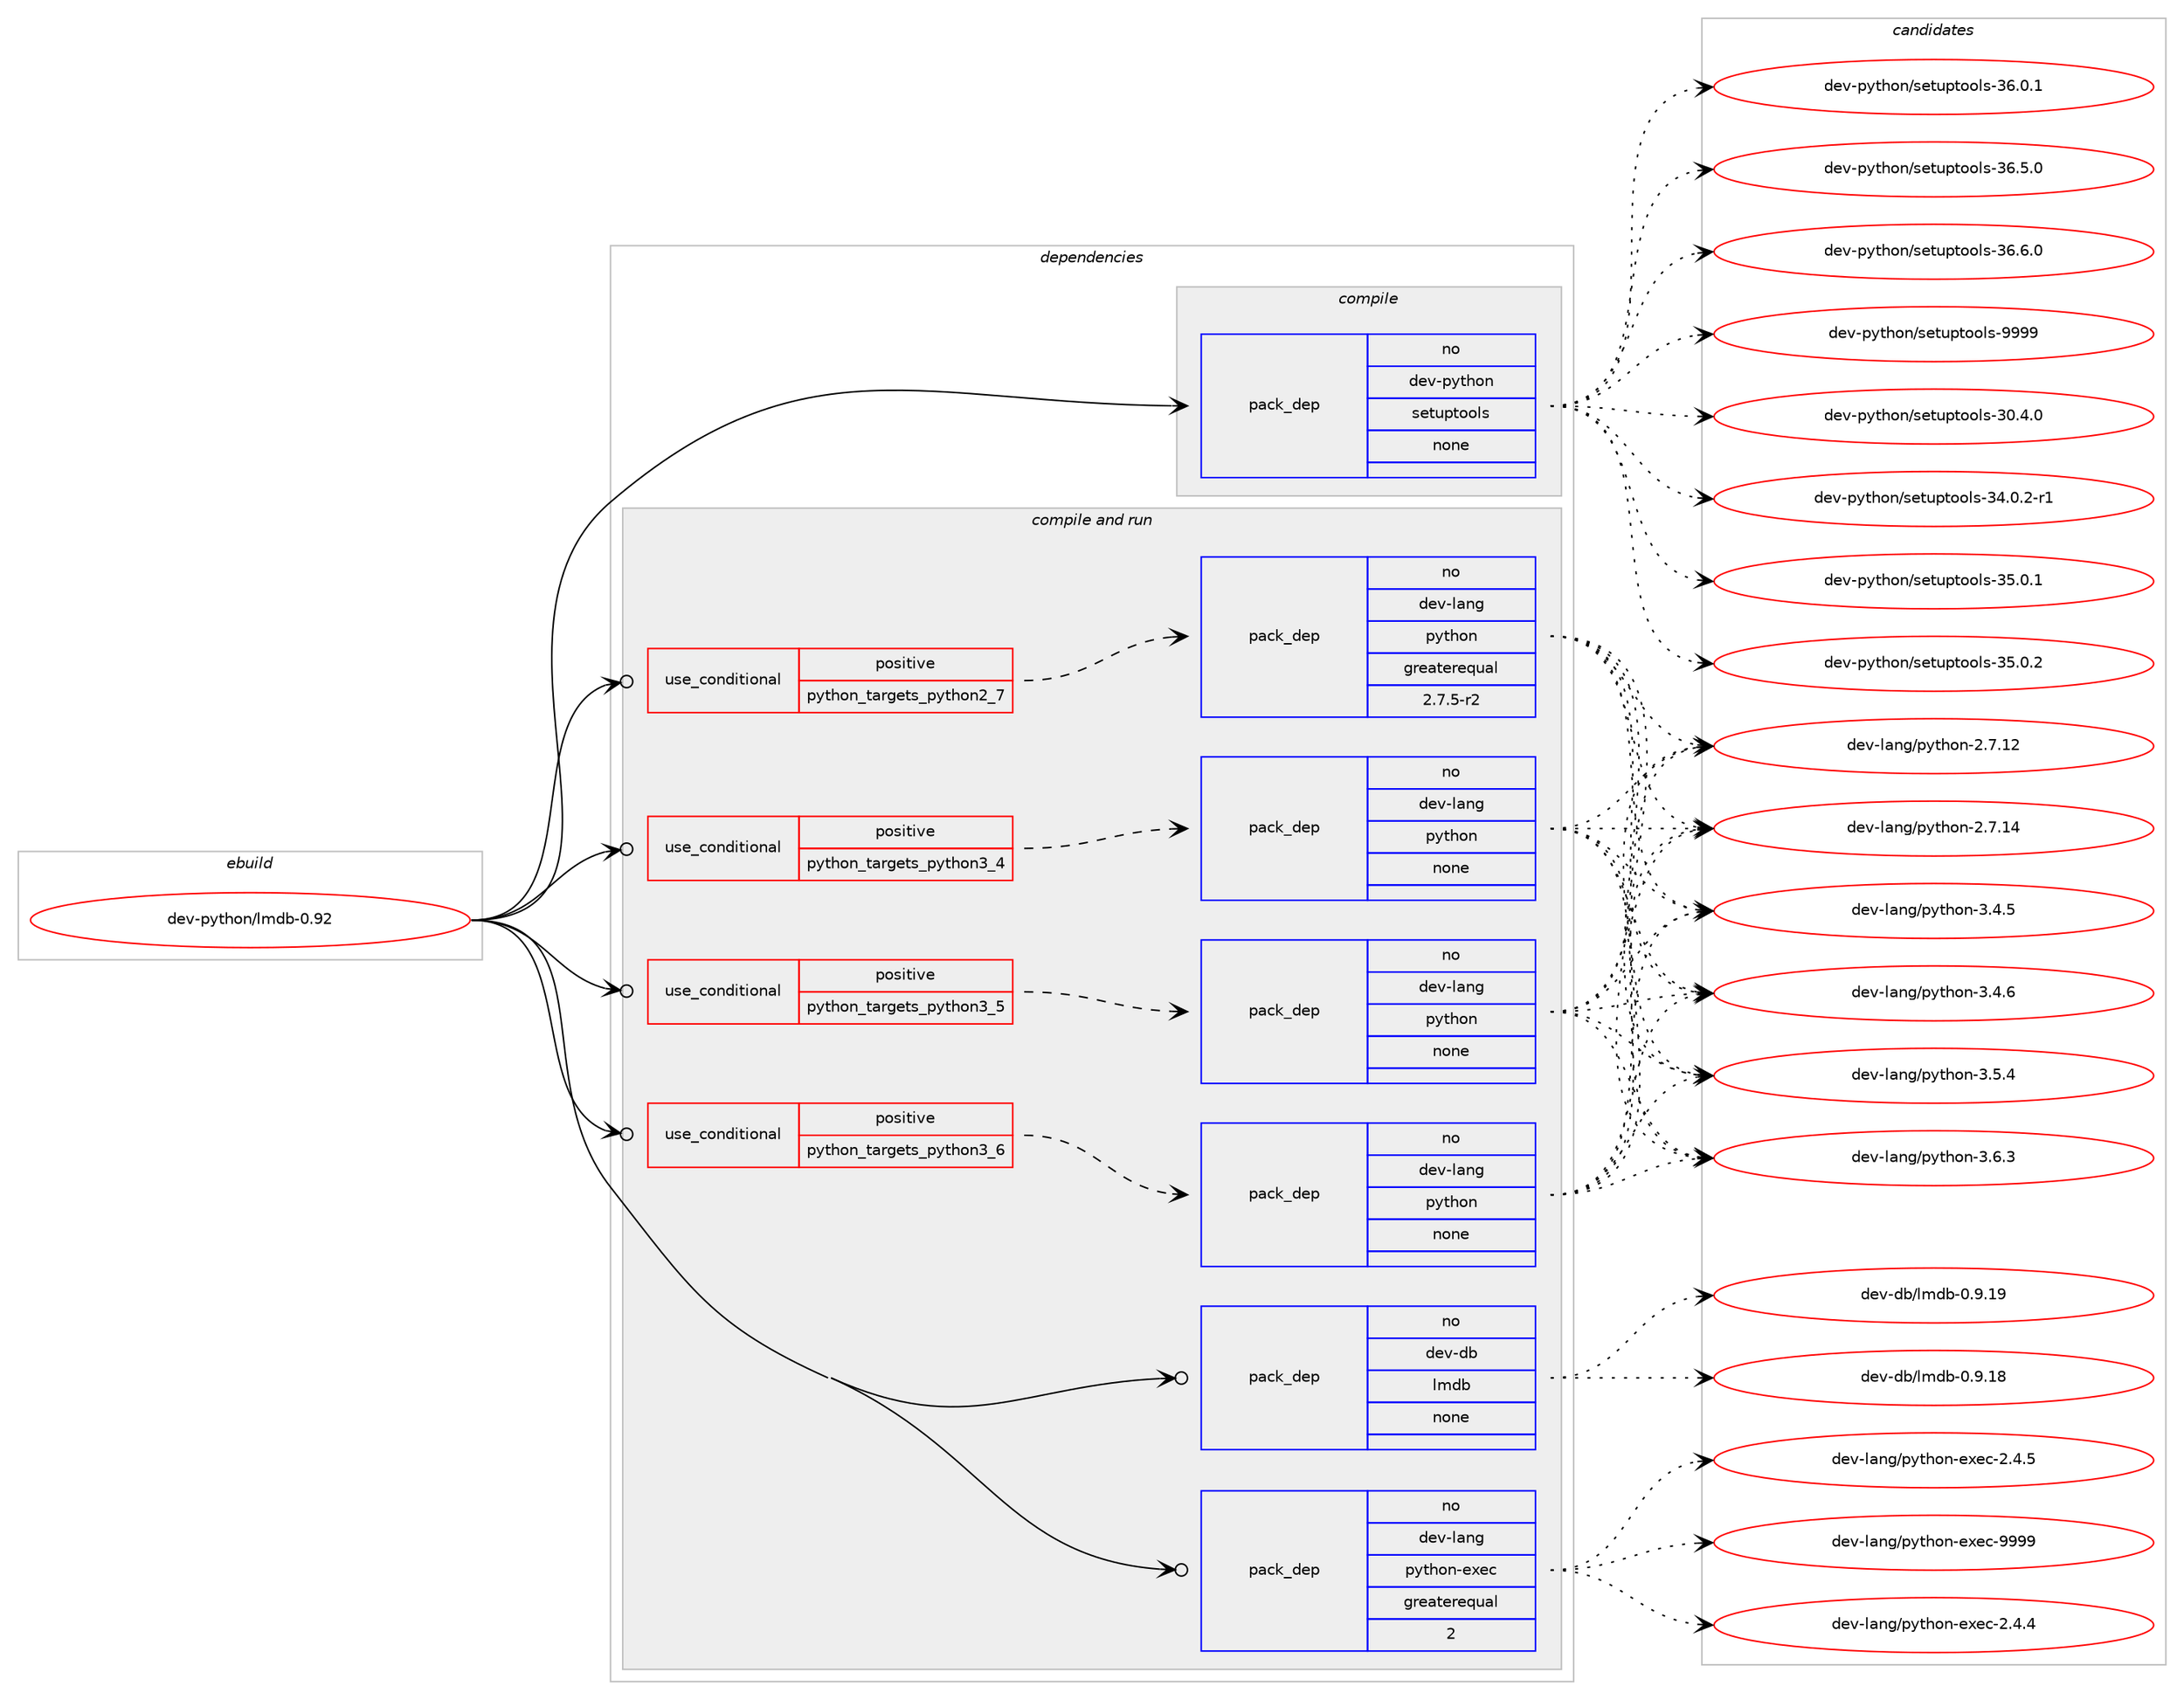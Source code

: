 digraph prolog {

# *************
# Graph options
# *************

newrank=true;
concentrate=true;
compound=true;
graph [rankdir=LR,fontname=Helvetica,fontsize=10,ranksep=1.5];#, ranksep=2.5, nodesep=0.2];
edge  [arrowhead=vee];
node  [fontname=Helvetica,fontsize=10];

# **********
# The ebuild
# **********

subgraph cluster_leftcol {
color=gray;
rank=same;
label=<<i>ebuild</i>>;
id [label="dev-python/lmdb-0.92", color=red, width=4, href="../dev-python/lmdb-0.92.svg"];
}

# ****************
# The dependencies
# ****************

subgraph cluster_midcol {
color=gray;
label=<<i>dependencies</i>>;
subgraph cluster_compile {
fillcolor="#eeeeee";
style=filled;
label=<<i>compile</i>>;
subgraph pack125876 {
dependency164754 [label=<<TABLE BORDER="0" CELLBORDER="1" CELLSPACING="0" CELLPADDING="4" WIDTH="220"><TR><TD ROWSPAN="6" CELLPADDING="30">pack_dep</TD></TR><TR><TD WIDTH="110">no</TD></TR><TR><TD>dev-python</TD></TR><TR><TD>setuptools</TD></TR><TR><TD>none</TD></TR><TR><TD></TD></TR></TABLE>>, shape=none, color=blue];
}
id:e -> dependency164754:w [weight=20,style="solid",arrowhead="vee"];
}
subgraph cluster_compileandrun {
fillcolor="#eeeeee";
style=filled;
label=<<i>compile and run</i>>;
subgraph cond35025 {
dependency164755 [label=<<TABLE BORDER="0" CELLBORDER="1" CELLSPACING="0" CELLPADDING="4"><TR><TD ROWSPAN="3" CELLPADDING="10">use_conditional</TD></TR><TR><TD>positive</TD></TR><TR><TD>python_targets_python2_7</TD></TR></TABLE>>, shape=none, color=red];
subgraph pack125877 {
dependency164756 [label=<<TABLE BORDER="0" CELLBORDER="1" CELLSPACING="0" CELLPADDING="4" WIDTH="220"><TR><TD ROWSPAN="6" CELLPADDING="30">pack_dep</TD></TR><TR><TD WIDTH="110">no</TD></TR><TR><TD>dev-lang</TD></TR><TR><TD>python</TD></TR><TR><TD>greaterequal</TD></TR><TR><TD>2.7.5-r2</TD></TR></TABLE>>, shape=none, color=blue];
}
dependency164755:e -> dependency164756:w [weight=20,style="dashed",arrowhead="vee"];
}
id:e -> dependency164755:w [weight=20,style="solid",arrowhead="odotvee"];
subgraph cond35026 {
dependency164757 [label=<<TABLE BORDER="0" CELLBORDER="1" CELLSPACING="0" CELLPADDING="4"><TR><TD ROWSPAN="3" CELLPADDING="10">use_conditional</TD></TR><TR><TD>positive</TD></TR><TR><TD>python_targets_python3_4</TD></TR></TABLE>>, shape=none, color=red];
subgraph pack125878 {
dependency164758 [label=<<TABLE BORDER="0" CELLBORDER="1" CELLSPACING="0" CELLPADDING="4" WIDTH="220"><TR><TD ROWSPAN="6" CELLPADDING="30">pack_dep</TD></TR><TR><TD WIDTH="110">no</TD></TR><TR><TD>dev-lang</TD></TR><TR><TD>python</TD></TR><TR><TD>none</TD></TR><TR><TD></TD></TR></TABLE>>, shape=none, color=blue];
}
dependency164757:e -> dependency164758:w [weight=20,style="dashed",arrowhead="vee"];
}
id:e -> dependency164757:w [weight=20,style="solid",arrowhead="odotvee"];
subgraph cond35027 {
dependency164759 [label=<<TABLE BORDER="0" CELLBORDER="1" CELLSPACING="0" CELLPADDING="4"><TR><TD ROWSPAN="3" CELLPADDING="10">use_conditional</TD></TR><TR><TD>positive</TD></TR><TR><TD>python_targets_python3_5</TD></TR></TABLE>>, shape=none, color=red];
subgraph pack125879 {
dependency164760 [label=<<TABLE BORDER="0" CELLBORDER="1" CELLSPACING="0" CELLPADDING="4" WIDTH="220"><TR><TD ROWSPAN="6" CELLPADDING="30">pack_dep</TD></TR><TR><TD WIDTH="110">no</TD></TR><TR><TD>dev-lang</TD></TR><TR><TD>python</TD></TR><TR><TD>none</TD></TR><TR><TD></TD></TR></TABLE>>, shape=none, color=blue];
}
dependency164759:e -> dependency164760:w [weight=20,style="dashed",arrowhead="vee"];
}
id:e -> dependency164759:w [weight=20,style="solid",arrowhead="odotvee"];
subgraph cond35028 {
dependency164761 [label=<<TABLE BORDER="0" CELLBORDER="1" CELLSPACING="0" CELLPADDING="4"><TR><TD ROWSPAN="3" CELLPADDING="10">use_conditional</TD></TR><TR><TD>positive</TD></TR><TR><TD>python_targets_python3_6</TD></TR></TABLE>>, shape=none, color=red];
subgraph pack125880 {
dependency164762 [label=<<TABLE BORDER="0" CELLBORDER="1" CELLSPACING="0" CELLPADDING="4" WIDTH="220"><TR><TD ROWSPAN="6" CELLPADDING="30">pack_dep</TD></TR><TR><TD WIDTH="110">no</TD></TR><TR><TD>dev-lang</TD></TR><TR><TD>python</TD></TR><TR><TD>none</TD></TR><TR><TD></TD></TR></TABLE>>, shape=none, color=blue];
}
dependency164761:e -> dependency164762:w [weight=20,style="dashed",arrowhead="vee"];
}
id:e -> dependency164761:w [weight=20,style="solid",arrowhead="odotvee"];
subgraph pack125881 {
dependency164763 [label=<<TABLE BORDER="0" CELLBORDER="1" CELLSPACING="0" CELLPADDING="4" WIDTH="220"><TR><TD ROWSPAN="6" CELLPADDING="30">pack_dep</TD></TR><TR><TD WIDTH="110">no</TD></TR><TR><TD>dev-db</TD></TR><TR><TD>lmdb</TD></TR><TR><TD>none</TD></TR><TR><TD></TD></TR></TABLE>>, shape=none, color=blue];
}
id:e -> dependency164763:w [weight=20,style="solid",arrowhead="odotvee"];
subgraph pack125882 {
dependency164764 [label=<<TABLE BORDER="0" CELLBORDER="1" CELLSPACING="0" CELLPADDING="4" WIDTH="220"><TR><TD ROWSPAN="6" CELLPADDING="30">pack_dep</TD></TR><TR><TD WIDTH="110">no</TD></TR><TR><TD>dev-lang</TD></TR><TR><TD>python-exec</TD></TR><TR><TD>greaterequal</TD></TR><TR><TD>2</TD></TR></TABLE>>, shape=none, color=blue];
}
id:e -> dependency164764:w [weight=20,style="solid",arrowhead="odotvee"];
}
subgraph cluster_run {
fillcolor="#eeeeee";
style=filled;
label=<<i>run</i>>;
}
}

# **************
# The candidates
# **************

subgraph cluster_choices {
rank=same;
color=gray;
label=<<i>candidates</i>>;

subgraph choice125876 {
color=black;
nodesep=1;
choice100101118451121211161041111104711510111611711211611111110811545514846524648 [label="dev-python/setuptools-30.4.0", color=red, width=4,href="../dev-python/setuptools-30.4.0.svg"];
choice1001011184511212111610411111047115101116117112116111111108115455152464846504511449 [label="dev-python/setuptools-34.0.2-r1", color=red, width=4,href="../dev-python/setuptools-34.0.2-r1.svg"];
choice100101118451121211161041111104711510111611711211611111110811545515346484649 [label="dev-python/setuptools-35.0.1", color=red, width=4,href="../dev-python/setuptools-35.0.1.svg"];
choice100101118451121211161041111104711510111611711211611111110811545515346484650 [label="dev-python/setuptools-35.0.2", color=red, width=4,href="../dev-python/setuptools-35.0.2.svg"];
choice100101118451121211161041111104711510111611711211611111110811545515446484649 [label="dev-python/setuptools-36.0.1", color=red, width=4,href="../dev-python/setuptools-36.0.1.svg"];
choice100101118451121211161041111104711510111611711211611111110811545515446534648 [label="dev-python/setuptools-36.5.0", color=red, width=4,href="../dev-python/setuptools-36.5.0.svg"];
choice100101118451121211161041111104711510111611711211611111110811545515446544648 [label="dev-python/setuptools-36.6.0", color=red, width=4,href="../dev-python/setuptools-36.6.0.svg"];
choice10010111845112121116104111110471151011161171121161111111081154557575757 [label="dev-python/setuptools-9999", color=red, width=4,href="../dev-python/setuptools-9999.svg"];
dependency164754:e -> choice100101118451121211161041111104711510111611711211611111110811545514846524648:w [style=dotted,weight="100"];
dependency164754:e -> choice1001011184511212111610411111047115101116117112116111111108115455152464846504511449:w [style=dotted,weight="100"];
dependency164754:e -> choice100101118451121211161041111104711510111611711211611111110811545515346484649:w [style=dotted,weight="100"];
dependency164754:e -> choice100101118451121211161041111104711510111611711211611111110811545515346484650:w [style=dotted,weight="100"];
dependency164754:e -> choice100101118451121211161041111104711510111611711211611111110811545515446484649:w [style=dotted,weight="100"];
dependency164754:e -> choice100101118451121211161041111104711510111611711211611111110811545515446534648:w [style=dotted,weight="100"];
dependency164754:e -> choice100101118451121211161041111104711510111611711211611111110811545515446544648:w [style=dotted,weight="100"];
dependency164754:e -> choice10010111845112121116104111110471151011161171121161111111081154557575757:w [style=dotted,weight="100"];
}
subgraph choice125877 {
color=black;
nodesep=1;
choice10010111845108971101034711212111610411111045504655464950 [label="dev-lang/python-2.7.12", color=red, width=4,href="../dev-lang/python-2.7.12.svg"];
choice10010111845108971101034711212111610411111045504655464952 [label="dev-lang/python-2.7.14", color=red, width=4,href="../dev-lang/python-2.7.14.svg"];
choice100101118451089711010347112121116104111110455146524653 [label="dev-lang/python-3.4.5", color=red, width=4,href="../dev-lang/python-3.4.5.svg"];
choice100101118451089711010347112121116104111110455146524654 [label="dev-lang/python-3.4.6", color=red, width=4,href="../dev-lang/python-3.4.6.svg"];
choice100101118451089711010347112121116104111110455146534652 [label="dev-lang/python-3.5.4", color=red, width=4,href="../dev-lang/python-3.5.4.svg"];
choice100101118451089711010347112121116104111110455146544651 [label="dev-lang/python-3.6.3", color=red, width=4,href="../dev-lang/python-3.6.3.svg"];
dependency164756:e -> choice10010111845108971101034711212111610411111045504655464950:w [style=dotted,weight="100"];
dependency164756:e -> choice10010111845108971101034711212111610411111045504655464952:w [style=dotted,weight="100"];
dependency164756:e -> choice100101118451089711010347112121116104111110455146524653:w [style=dotted,weight="100"];
dependency164756:e -> choice100101118451089711010347112121116104111110455146524654:w [style=dotted,weight="100"];
dependency164756:e -> choice100101118451089711010347112121116104111110455146534652:w [style=dotted,weight="100"];
dependency164756:e -> choice100101118451089711010347112121116104111110455146544651:w [style=dotted,weight="100"];
}
subgraph choice125878 {
color=black;
nodesep=1;
choice10010111845108971101034711212111610411111045504655464950 [label="dev-lang/python-2.7.12", color=red, width=4,href="../dev-lang/python-2.7.12.svg"];
choice10010111845108971101034711212111610411111045504655464952 [label="dev-lang/python-2.7.14", color=red, width=4,href="../dev-lang/python-2.7.14.svg"];
choice100101118451089711010347112121116104111110455146524653 [label="dev-lang/python-3.4.5", color=red, width=4,href="../dev-lang/python-3.4.5.svg"];
choice100101118451089711010347112121116104111110455146524654 [label="dev-lang/python-3.4.6", color=red, width=4,href="../dev-lang/python-3.4.6.svg"];
choice100101118451089711010347112121116104111110455146534652 [label="dev-lang/python-3.5.4", color=red, width=4,href="../dev-lang/python-3.5.4.svg"];
choice100101118451089711010347112121116104111110455146544651 [label="dev-lang/python-3.6.3", color=red, width=4,href="../dev-lang/python-3.6.3.svg"];
dependency164758:e -> choice10010111845108971101034711212111610411111045504655464950:w [style=dotted,weight="100"];
dependency164758:e -> choice10010111845108971101034711212111610411111045504655464952:w [style=dotted,weight="100"];
dependency164758:e -> choice100101118451089711010347112121116104111110455146524653:w [style=dotted,weight="100"];
dependency164758:e -> choice100101118451089711010347112121116104111110455146524654:w [style=dotted,weight="100"];
dependency164758:e -> choice100101118451089711010347112121116104111110455146534652:w [style=dotted,weight="100"];
dependency164758:e -> choice100101118451089711010347112121116104111110455146544651:w [style=dotted,weight="100"];
}
subgraph choice125879 {
color=black;
nodesep=1;
choice10010111845108971101034711212111610411111045504655464950 [label="dev-lang/python-2.7.12", color=red, width=4,href="../dev-lang/python-2.7.12.svg"];
choice10010111845108971101034711212111610411111045504655464952 [label="dev-lang/python-2.7.14", color=red, width=4,href="../dev-lang/python-2.7.14.svg"];
choice100101118451089711010347112121116104111110455146524653 [label="dev-lang/python-3.4.5", color=red, width=4,href="../dev-lang/python-3.4.5.svg"];
choice100101118451089711010347112121116104111110455146524654 [label="dev-lang/python-3.4.6", color=red, width=4,href="../dev-lang/python-3.4.6.svg"];
choice100101118451089711010347112121116104111110455146534652 [label="dev-lang/python-3.5.4", color=red, width=4,href="../dev-lang/python-3.5.4.svg"];
choice100101118451089711010347112121116104111110455146544651 [label="dev-lang/python-3.6.3", color=red, width=4,href="../dev-lang/python-3.6.3.svg"];
dependency164760:e -> choice10010111845108971101034711212111610411111045504655464950:w [style=dotted,weight="100"];
dependency164760:e -> choice10010111845108971101034711212111610411111045504655464952:w [style=dotted,weight="100"];
dependency164760:e -> choice100101118451089711010347112121116104111110455146524653:w [style=dotted,weight="100"];
dependency164760:e -> choice100101118451089711010347112121116104111110455146524654:w [style=dotted,weight="100"];
dependency164760:e -> choice100101118451089711010347112121116104111110455146534652:w [style=dotted,weight="100"];
dependency164760:e -> choice100101118451089711010347112121116104111110455146544651:w [style=dotted,weight="100"];
}
subgraph choice125880 {
color=black;
nodesep=1;
choice10010111845108971101034711212111610411111045504655464950 [label="dev-lang/python-2.7.12", color=red, width=4,href="../dev-lang/python-2.7.12.svg"];
choice10010111845108971101034711212111610411111045504655464952 [label="dev-lang/python-2.7.14", color=red, width=4,href="../dev-lang/python-2.7.14.svg"];
choice100101118451089711010347112121116104111110455146524653 [label="dev-lang/python-3.4.5", color=red, width=4,href="../dev-lang/python-3.4.5.svg"];
choice100101118451089711010347112121116104111110455146524654 [label="dev-lang/python-3.4.6", color=red, width=4,href="../dev-lang/python-3.4.6.svg"];
choice100101118451089711010347112121116104111110455146534652 [label="dev-lang/python-3.5.4", color=red, width=4,href="../dev-lang/python-3.5.4.svg"];
choice100101118451089711010347112121116104111110455146544651 [label="dev-lang/python-3.6.3", color=red, width=4,href="../dev-lang/python-3.6.3.svg"];
dependency164762:e -> choice10010111845108971101034711212111610411111045504655464950:w [style=dotted,weight="100"];
dependency164762:e -> choice10010111845108971101034711212111610411111045504655464952:w [style=dotted,weight="100"];
dependency164762:e -> choice100101118451089711010347112121116104111110455146524653:w [style=dotted,weight="100"];
dependency164762:e -> choice100101118451089711010347112121116104111110455146524654:w [style=dotted,weight="100"];
dependency164762:e -> choice100101118451089711010347112121116104111110455146534652:w [style=dotted,weight="100"];
dependency164762:e -> choice100101118451089711010347112121116104111110455146544651:w [style=dotted,weight="100"];
}
subgraph choice125881 {
color=black;
nodesep=1;
choice1001011184510098471081091009845484657464956 [label="dev-db/lmdb-0.9.18", color=red, width=4,href="../dev-db/lmdb-0.9.18.svg"];
choice1001011184510098471081091009845484657464957 [label="dev-db/lmdb-0.9.19", color=red, width=4,href="../dev-db/lmdb-0.9.19.svg"];
dependency164763:e -> choice1001011184510098471081091009845484657464956:w [style=dotted,weight="100"];
dependency164763:e -> choice1001011184510098471081091009845484657464957:w [style=dotted,weight="100"];
}
subgraph choice125882 {
color=black;
nodesep=1;
choice1001011184510897110103471121211161041111104510112010199455046524652 [label="dev-lang/python-exec-2.4.4", color=red, width=4,href="../dev-lang/python-exec-2.4.4.svg"];
choice1001011184510897110103471121211161041111104510112010199455046524653 [label="dev-lang/python-exec-2.4.5", color=red, width=4,href="../dev-lang/python-exec-2.4.5.svg"];
choice10010111845108971101034711212111610411111045101120101994557575757 [label="dev-lang/python-exec-9999", color=red, width=4,href="../dev-lang/python-exec-9999.svg"];
dependency164764:e -> choice1001011184510897110103471121211161041111104510112010199455046524652:w [style=dotted,weight="100"];
dependency164764:e -> choice1001011184510897110103471121211161041111104510112010199455046524653:w [style=dotted,weight="100"];
dependency164764:e -> choice10010111845108971101034711212111610411111045101120101994557575757:w [style=dotted,weight="100"];
}
}

}
